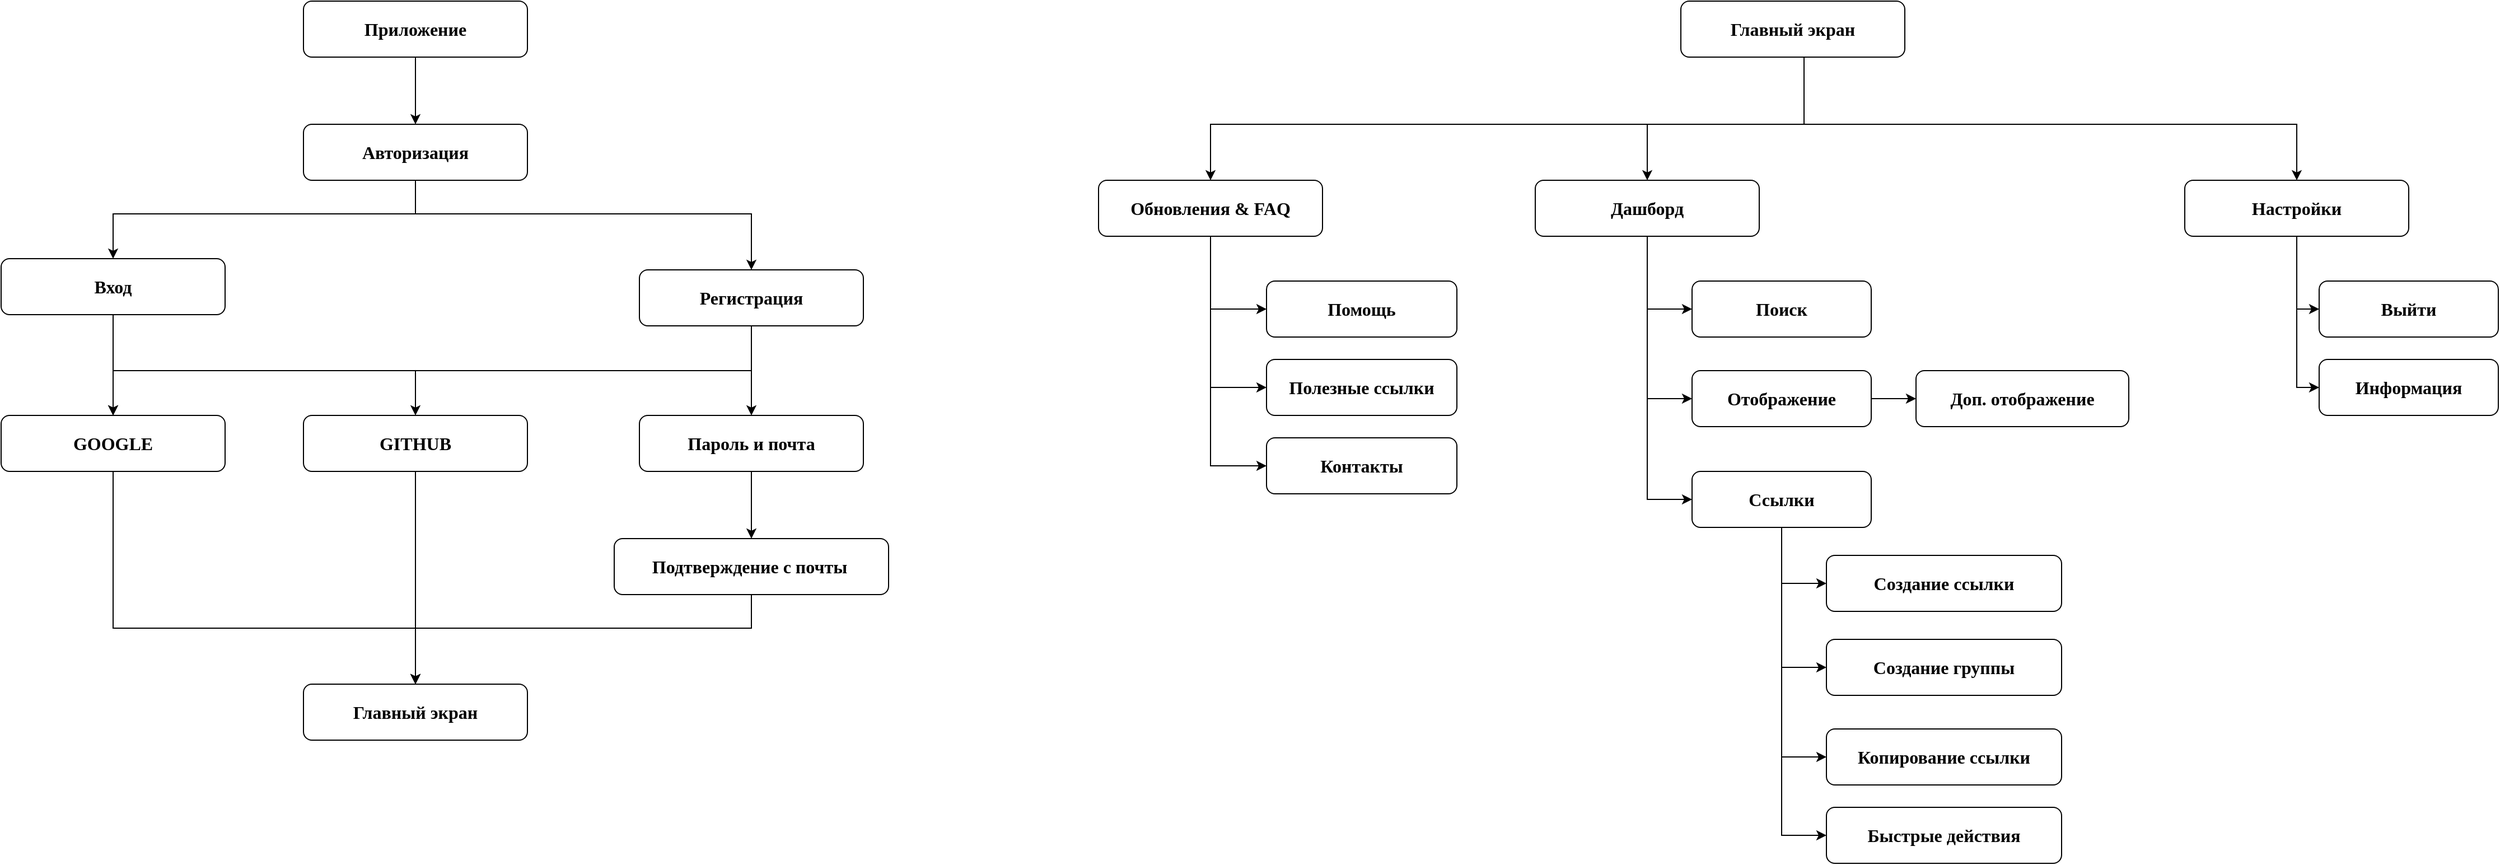 <mxfile version="21.3.5" type="github">
  <diagram name="Page-1" id="52a04d89-c75d-2922-d76d-85b35f80e030">
    <mxGraphModel dx="3887" dy="914" grid="1" gridSize="10" guides="1" tooltips="1" connect="1" arrows="1" fold="1" page="1" pageScale="1" pageWidth="1100" pageHeight="850" background="none" math="0" shadow="0">
      <root>
        <mxCell id="0" />
        <mxCell id="1" parent="0" />
        <mxCell id="WqvIRTkH4l0Zexk1lBVL-6" style="edgeStyle=orthogonalEdgeStyle;rounded=0;orthogonalLoop=1;jettySize=auto;html=1;entryX=0.5;entryY=0;entryDx=0;entryDy=0;" edge="1" parent="1" source="WqvIRTkH4l0Zexk1lBVL-4" target="WqvIRTkH4l0Zexk1lBVL-5">
          <mxGeometry relative="1" as="geometry" />
        </mxCell>
        <mxCell id="WqvIRTkH4l0Zexk1lBVL-4" value="&lt;b&gt;&lt;font style=&quot;font-size: 16px;&quot;&gt;Приложение&lt;/font&gt;&lt;/b&gt;" style="whiteSpace=wrap;html=1;rounded=1;shadow=0;comic=0;labelBackgroundColor=none;strokeWidth=1;fontFamily=Comic Sans MS;fontSize=12;align=center;" vertex="1" parent="1">
          <mxGeometry x="-960" y="30" width="200" height="50" as="geometry" />
        </mxCell>
        <mxCell id="WqvIRTkH4l0Zexk1lBVL-9" style="edgeStyle=orthogonalEdgeStyle;rounded=0;orthogonalLoop=1;jettySize=auto;html=1;entryX=0.5;entryY=0;entryDx=0;entryDy=0;" edge="1" parent="1" source="WqvIRTkH4l0Zexk1lBVL-5" target="WqvIRTkH4l0Zexk1lBVL-7">
          <mxGeometry relative="1" as="geometry">
            <Array as="points">
              <mxPoint x="-860" y="220" />
              <mxPoint x="-1130" y="220" />
            </Array>
          </mxGeometry>
        </mxCell>
        <mxCell id="WqvIRTkH4l0Zexk1lBVL-10" style="edgeStyle=orthogonalEdgeStyle;rounded=0;orthogonalLoop=1;jettySize=auto;html=1;" edge="1" parent="1" source="WqvIRTkH4l0Zexk1lBVL-5" target="WqvIRTkH4l0Zexk1lBVL-8">
          <mxGeometry relative="1" as="geometry">
            <Array as="points">
              <mxPoint x="-860" y="220" />
              <mxPoint x="-560" y="220" />
            </Array>
          </mxGeometry>
        </mxCell>
        <mxCell id="WqvIRTkH4l0Zexk1lBVL-5" value="&lt;b&gt;&lt;font style=&quot;font-size: 16px;&quot;&gt;Авторизация&lt;/font&gt;&lt;/b&gt;" style="whiteSpace=wrap;html=1;rounded=1;shadow=0;comic=0;labelBackgroundColor=none;strokeWidth=1;fontFamily=Comic Sans MS;fontSize=12;align=center;" vertex="1" parent="1">
          <mxGeometry x="-960" y="140" width="200" height="50" as="geometry" />
        </mxCell>
        <mxCell id="WqvIRTkH4l0Zexk1lBVL-169" style="edgeStyle=orthogonalEdgeStyle;rounded=0;orthogonalLoop=1;jettySize=auto;html=1;entryX=0.5;entryY=0;entryDx=0;entryDy=0;" edge="1" parent="1" source="WqvIRTkH4l0Zexk1lBVL-7" target="WqvIRTkH4l0Zexk1lBVL-12">
          <mxGeometry relative="1" as="geometry">
            <Array as="points">
              <mxPoint x="-1130" y="370" />
              <mxPoint x="-1130" y="370" />
            </Array>
          </mxGeometry>
        </mxCell>
        <mxCell id="WqvIRTkH4l0Zexk1lBVL-7" value="&lt;b&gt;&lt;font style=&quot;font-size: 16px;&quot;&gt;Вход&lt;/font&gt;&lt;/b&gt;" style="whiteSpace=wrap;html=1;rounded=1;shadow=0;comic=0;labelBackgroundColor=none;strokeWidth=1;fontFamily=Comic Sans MS;fontSize=12;align=center;" vertex="1" parent="1">
          <mxGeometry x="-1230" y="260" width="200" height="50" as="geometry" />
        </mxCell>
        <mxCell id="WqvIRTkH4l0Zexk1lBVL-170" style="edgeStyle=orthogonalEdgeStyle;rounded=0;orthogonalLoop=1;jettySize=auto;html=1;entryX=0.5;entryY=0;entryDx=0;entryDy=0;" edge="1" parent="1" source="WqvIRTkH4l0Zexk1lBVL-8" target="WqvIRTkH4l0Zexk1lBVL-13">
          <mxGeometry relative="1" as="geometry" />
        </mxCell>
        <mxCell id="WqvIRTkH4l0Zexk1lBVL-171" style="edgeStyle=orthogonalEdgeStyle;rounded=0;orthogonalLoop=1;jettySize=auto;html=1;" edge="1" parent="1" source="WqvIRTkH4l0Zexk1lBVL-8" target="WqvIRTkH4l0Zexk1lBVL-11">
          <mxGeometry relative="1" as="geometry">
            <Array as="points">
              <mxPoint x="-560" y="360" />
              <mxPoint x="-860" y="360" />
            </Array>
          </mxGeometry>
        </mxCell>
        <mxCell id="WqvIRTkH4l0Zexk1lBVL-172" style="edgeStyle=orthogonalEdgeStyle;rounded=0;orthogonalLoop=1;jettySize=auto;html=1;entryX=0.5;entryY=0;entryDx=0;entryDy=0;" edge="1" parent="1" source="WqvIRTkH4l0Zexk1lBVL-8" target="WqvIRTkH4l0Zexk1lBVL-12">
          <mxGeometry relative="1" as="geometry">
            <Array as="points">
              <mxPoint x="-560" y="360" />
              <mxPoint x="-1130" y="360" />
            </Array>
          </mxGeometry>
        </mxCell>
        <mxCell id="WqvIRTkH4l0Zexk1lBVL-8" value="&lt;b&gt;&lt;font style=&quot;font-size: 16px;&quot;&gt;Регистрация&lt;/font&gt;&lt;/b&gt;" style="whiteSpace=wrap;html=1;rounded=1;shadow=0;comic=0;labelBackgroundColor=none;strokeWidth=1;fontFamily=Comic Sans MS;fontSize=12;align=center;" vertex="1" parent="1">
          <mxGeometry x="-660" y="270" width="200" height="50" as="geometry" />
        </mxCell>
        <mxCell id="WqvIRTkH4l0Zexk1lBVL-177" style="edgeStyle=orthogonalEdgeStyle;rounded=0;orthogonalLoop=1;jettySize=auto;html=1;" edge="1" parent="1" source="WqvIRTkH4l0Zexk1lBVL-11" target="WqvIRTkH4l0Zexk1lBVL-173">
          <mxGeometry relative="1" as="geometry" />
        </mxCell>
        <mxCell id="WqvIRTkH4l0Zexk1lBVL-11" value="&lt;span style=&quot;font-size: 16px;&quot;&gt;&lt;b&gt;GITHUB&lt;/b&gt;&lt;/span&gt;" style="whiteSpace=wrap;html=1;rounded=1;shadow=0;comic=0;labelBackgroundColor=none;strokeWidth=1;fontFamily=Comic Sans MS;fontSize=12;align=center;" vertex="1" parent="1">
          <mxGeometry x="-960" y="400" width="200" height="50" as="geometry" />
        </mxCell>
        <mxCell id="WqvIRTkH4l0Zexk1lBVL-178" style="edgeStyle=orthogonalEdgeStyle;rounded=0;orthogonalLoop=1;jettySize=auto;html=1;entryX=0.5;entryY=0;entryDx=0;entryDy=0;" edge="1" parent="1" source="WqvIRTkH4l0Zexk1lBVL-12" target="WqvIRTkH4l0Zexk1lBVL-173">
          <mxGeometry relative="1" as="geometry">
            <Array as="points">
              <mxPoint x="-1130" y="590" />
              <mxPoint x="-860" y="590" />
            </Array>
          </mxGeometry>
        </mxCell>
        <mxCell id="WqvIRTkH4l0Zexk1lBVL-12" value="&lt;span style=&quot;font-size: 16px;&quot;&gt;&lt;b&gt;GOOGLE&lt;/b&gt;&lt;/span&gt;" style="whiteSpace=wrap;html=1;rounded=1;shadow=0;comic=0;labelBackgroundColor=none;strokeWidth=1;fontFamily=Comic Sans MS;fontSize=12;align=center;" vertex="1" parent="1">
          <mxGeometry x="-1230" y="400" width="200" height="50" as="geometry" />
        </mxCell>
        <mxCell id="WqvIRTkH4l0Zexk1lBVL-175" style="edgeStyle=orthogonalEdgeStyle;rounded=0;orthogonalLoop=1;jettySize=auto;html=1;entryX=0.5;entryY=0;entryDx=0;entryDy=0;" edge="1" parent="1" source="WqvIRTkH4l0Zexk1lBVL-13" target="WqvIRTkH4l0Zexk1lBVL-174">
          <mxGeometry relative="1" as="geometry" />
        </mxCell>
        <mxCell id="WqvIRTkH4l0Zexk1lBVL-13" value="&lt;span style=&quot;font-size: 16px;&quot;&gt;&lt;b&gt;Пароль и почта&lt;/b&gt;&lt;/span&gt;" style="whiteSpace=wrap;html=1;rounded=1;shadow=0;comic=0;labelBackgroundColor=none;strokeWidth=1;fontFamily=Comic Sans MS;fontSize=12;align=center;" vertex="1" parent="1">
          <mxGeometry x="-660" y="400" width="200" height="50" as="geometry" />
        </mxCell>
        <mxCell id="WqvIRTkH4l0Zexk1lBVL-173" value="&lt;b&gt;&lt;font style=&quot;font-size: 16px;&quot;&gt;Главный экран&lt;/font&gt;&lt;/b&gt;" style="whiteSpace=wrap;html=1;rounded=1;shadow=0;comic=0;labelBackgroundColor=none;strokeWidth=1;fontFamily=Comic Sans MS;fontSize=12;align=center;" vertex="1" parent="1">
          <mxGeometry x="-960" y="640" width="200" height="50" as="geometry" />
        </mxCell>
        <mxCell id="WqvIRTkH4l0Zexk1lBVL-179" style="edgeStyle=orthogonalEdgeStyle;rounded=0;orthogonalLoop=1;jettySize=auto;html=1;entryX=0.5;entryY=0;entryDx=0;entryDy=0;" edge="1" parent="1" source="WqvIRTkH4l0Zexk1lBVL-174" target="WqvIRTkH4l0Zexk1lBVL-173">
          <mxGeometry relative="1" as="geometry">
            <Array as="points">
              <mxPoint x="-560" y="590" />
              <mxPoint x="-860" y="590" />
            </Array>
          </mxGeometry>
        </mxCell>
        <mxCell id="WqvIRTkH4l0Zexk1lBVL-174" value="&lt;span style=&quot;font-size: 16px;&quot;&gt;&lt;b&gt;Подтверждение&lt;/b&gt;&lt;/span&gt;&lt;b style=&quot;font-size: 16px;&quot;&gt;&amp;nbsp;с почты&amp;nbsp;&lt;/b&gt;" style="whiteSpace=wrap;html=1;rounded=1;shadow=0;comic=0;labelBackgroundColor=none;strokeWidth=1;fontFamily=Comic Sans MS;fontSize=12;align=center;" vertex="1" parent="1">
          <mxGeometry x="-682.5" y="510" width="245" height="50" as="geometry" />
        </mxCell>
        <mxCell id="WqvIRTkH4l0Zexk1lBVL-185" style="edgeStyle=orthogonalEdgeStyle;rounded=0;orthogonalLoop=1;jettySize=auto;html=1;entryX=0.5;entryY=0;entryDx=0;entryDy=0;" edge="1" parent="1" source="WqvIRTkH4l0Zexk1lBVL-180" target="WqvIRTkH4l0Zexk1lBVL-184">
          <mxGeometry relative="1" as="geometry">
            <Array as="points">
              <mxPoint x="380" y="140" />
              <mxPoint x="240" y="140" />
            </Array>
          </mxGeometry>
        </mxCell>
        <mxCell id="WqvIRTkH4l0Zexk1lBVL-188" style="edgeStyle=orthogonalEdgeStyle;rounded=0;orthogonalLoop=1;jettySize=auto;html=1;" edge="1" parent="1" source="WqvIRTkH4l0Zexk1lBVL-180" target="WqvIRTkH4l0Zexk1lBVL-186">
          <mxGeometry relative="1" as="geometry">
            <Array as="points">
              <mxPoint x="380" y="140" />
              <mxPoint x="-150" y="140" />
            </Array>
          </mxGeometry>
        </mxCell>
        <mxCell id="WqvIRTkH4l0Zexk1lBVL-189" style="edgeStyle=orthogonalEdgeStyle;rounded=0;orthogonalLoop=1;jettySize=auto;html=1;entryX=0.5;entryY=0;entryDx=0;entryDy=0;" edge="1" parent="1" source="WqvIRTkH4l0Zexk1lBVL-180" target="WqvIRTkH4l0Zexk1lBVL-181">
          <mxGeometry relative="1" as="geometry">
            <Array as="points">
              <mxPoint x="380" y="140" />
              <mxPoint x="820" y="140" />
            </Array>
          </mxGeometry>
        </mxCell>
        <mxCell id="WqvIRTkH4l0Zexk1lBVL-180" value="&lt;b&gt;&lt;font style=&quot;font-size: 16px;&quot;&gt;Главный экран&lt;/font&gt;&lt;/b&gt;" style="whiteSpace=wrap;html=1;rounded=1;shadow=0;comic=0;labelBackgroundColor=none;strokeWidth=1;fontFamily=Comic Sans MS;fontSize=12;align=center;" vertex="1" parent="1">
          <mxGeometry x="270" y="30" width="200" height="50" as="geometry" />
        </mxCell>
        <mxCell id="WqvIRTkH4l0Zexk1lBVL-215" style="edgeStyle=orthogonalEdgeStyle;rounded=0;orthogonalLoop=1;jettySize=auto;html=1;entryX=0;entryY=0.5;entryDx=0;entryDy=0;" edge="1" parent="1" source="WqvIRTkH4l0Zexk1lBVL-181" target="WqvIRTkH4l0Zexk1lBVL-214">
          <mxGeometry relative="1" as="geometry" />
        </mxCell>
        <mxCell id="WqvIRTkH4l0Zexk1lBVL-217" style="edgeStyle=orthogonalEdgeStyle;rounded=0;orthogonalLoop=1;jettySize=auto;html=1;entryX=0;entryY=0.5;entryDx=0;entryDy=0;" edge="1" parent="1" source="WqvIRTkH4l0Zexk1lBVL-181" target="WqvIRTkH4l0Zexk1lBVL-216">
          <mxGeometry relative="1" as="geometry" />
        </mxCell>
        <mxCell id="WqvIRTkH4l0Zexk1lBVL-181" value="&lt;b style=&quot;border-color: var(--border-color);&quot;&gt;&lt;font style=&quot;border-color: var(--border-color); font-size: 16px;&quot;&gt;Настройки&lt;/font&gt;&lt;/b&gt;" style="whiteSpace=wrap;html=1;rounded=1;shadow=0;comic=0;labelBackgroundColor=none;strokeWidth=1;fontFamily=Comic Sans MS;fontSize=12;align=center;" vertex="1" parent="1">
          <mxGeometry x="720" y="190" width="200" height="50" as="geometry" />
        </mxCell>
        <mxCell id="WqvIRTkH4l0Zexk1lBVL-197" style="edgeStyle=orthogonalEdgeStyle;rounded=0;orthogonalLoop=1;jettySize=auto;html=1;entryX=0;entryY=0.5;entryDx=0;entryDy=0;" edge="1" parent="1" source="WqvIRTkH4l0Zexk1lBVL-184" target="WqvIRTkH4l0Zexk1lBVL-196">
          <mxGeometry relative="1" as="geometry" />
        </mxCell>
        <mxCell id="WqvIRTkH4l0Zexk1lBVL-199" style="edgeStyle=orthogonalEdgeStyle;rounded=0;orthogonalLoop=1;jettySize=auto;html=1;entryX=0;entryY=0.5;entryDx=0;entryDy=0;" edge="1" parent="1" source="WqvIRTkH4l0Zexk1lBVL-184" target="WqvIRTkH4l0Zexk1lBVL-198">
          <mxGeometry relative="1" as="geometry" />
        </mxCell>
        <mxCell id="WqvIRTkH4l0Zexk1lBVL-210" style="edgeStyle=orthogonalEdgeStyle;rounded=0;orthogonalLoop=1;jettySize=auto;html=1;entryX=0;entryY=0.5;entryDx=0;entryDy=0;" edge="1" parent="1" source="WqvIRTkH4l0Zexk1lBVL-184" target="WqvIRTkH4l0Zexk1lBVL-209">
          <mxGeometry relative="1" as="geometry" />
        </mxCell>
        <mxCell id="WqvIRTkH4l0Zexk1lBVL-184" value="&lt;b&gt;&lt;font style=&quot;font-size: 16px;&quot;&gt;Дашборд&lt;/font&gt;&lt;/b&gt;" style="whiteSpace=wrap;html=1;rounded=1;shadow=0;comic=0;labelBackgroundColor=none;strokeWidth=1;fontFamily=Comic Sans MS;fontSize=12;align=center;" vertex="1" parent="1">
          <mxGeometry x="140" y="190" width="200" height="50" as="geometry" />
        </mxCell>
        <mxCell id="WqvIRTkH4l0Zexk1lBVL-193" style="edgeStyle=orthogonalEdgeStyle;rounded=0;orthogonalLoop=1;jettySize=auto;html=1;entryX=0;entryY=0.5;entryDx=0;entryDy=0;" edge="1" parent="1" source="WqvIRTkH4l0Zexk1lBVL-186" target="WqvIRTkH4l0Zexk1lBVL-190">
          <mxGeometry relative="1" as="geometry" />
        </mxCell>
        <mxCell id="WqvIRTkH4l0Zexk1lBVL-194" style="edgeStyle=orthogonalEdgeStyle;rounded=0;orthogonalLoop=1;jettySize=auto;html=1;entryX=0;entryY=0.5;entryDx=0;entryDy=0;" edge="1" parent="1" source="WqvIRTkH4l0Zexk1lBVL-186" target="WqvIRTkH4l0Zexk1lBVL-191">
          <mxGeometry relative="1" as="geometry" />
        </mxCell>
        <mxCell id="WqvIRTkH4l0Zexk1lBVL-195" style="edgeStyle=orthogonalEdgeStyle;rounded=0;orthogonalLoop=1;jettySize=auto;html=1;entryX=0;entryY=0.5;entryDx=0;entryDy=0;" edge="1" parent="1" source="WqvIRTkH4l0Zexk1lBVL-186" target="WqvIRTkH4l0Zexk1lBVL-192">
          <mxGeometry relative="1" as="geometry" />
        </mxCell>
        <mxCell id="WqvIRTkH4l0Zexk1lBVL-186" value="&lt;b&gt;&lt;font style=&quot;font-size: 16px;&quot;&gt;Обновления &amp;amp; FAQ&lt;/font&gt;&lt;/b&gt;" style="whiteSpace=wrap;html=1;rounded=1;shadow=0;comic=0;labelBackgroundColor=none;strokeWidth=1;fontFamily=Comic Sans MS;fontSize=12;align=center;" vertex="1" parent="1">
          <mxGeometry x="-250" y="190" width="200" height="50" as="geometry" />
        </mxCell>
        <mxCell id="WqvIRTkH4l0Zexk1lBVL-190" value="&lt;b&gt;&lt;font style=&quot;font-size: 16px;&quot;&gt;Помощь&lt;/font&gt;&lt;/b&gt;" style="whiteSpace=wrap;html=1;rounded=1;shadow=0;comic=0;labelBackgroundColor=none;strokeWidth=1;fontFamily=Comic Sans MS;fontSize=12;align=center;" vertex="1" parent="1">
          <mxGeometry x="-100" y="280" width="170" height="50" as="geometry" />
        </mxCell>
        <mxCell id="WqvIRTkH4l0Zexk1lBVL-191" value="&lt;b&gt;&lt;font style=&quot;font-size: 16px;&quot;&gt;Полезные ссылки&lt;/font&gt;&lt;/b&gt;" style="whiteSpace=wrap;html=1;rounded=1;shadow=0;comic=0;labelBackgroundColor=none;strokeWidth=1;fontFamily=Comic Sans MS;fontSize=12;align=center;" vertex="1" parent="1">
          <mxGeometry x="-100" y="350" width="170" height="50" as="geometry" />
        </mxCell>
        <mxCell id="WqvIRTkH4l0Zexk1lBVL-192" value="&lt;b&gt;&lt;font style=&quot;font-size: 16px;&quot;&gt;Контакты&lt;/font&gt;&lt;/b&gt;" style="whiteSpace=wrap;html=1;rounded=1;shadow=0;comic=0;labelBackgroundColor=none;strokeWidth=1;fontFamily=Comic Sans MS;fontSize=12;align=center;" vertex="1" parent="1">
          <mxGeometry x="-100" y="420" width="170" height="50" as="geometry" />
        </mxCell>
        <mxCell id="WqvIRTkH4l0Zexk1lBVL-196" value="&lt;b&gt;&lt;font style=&quot;font-size: 16px;&quot;&gt;Поиск&lt;/font&gt;&lt;/b&gt;" style="whiteSpace=wrap;html=1;rounded=1;shadow=0;comic=0;labelBackgroundColor=none;strokeWidth=1;fontFamily=Comic Sans MS;fontSize=12;align=center;" vertex="1" parent="1">
          <mxGeometry x="280" y="280" width="160" height="50" as="geometry" />
        </mxCell>
        <mxCell id="WqvIRTkH4l0Zexk1lBVL-202" style="edgeStyle=orthogonalEdgeStyle;rounded=0;orthogonalLoop=1;jettySize=auto;html=1;entryX=0;entryY=0.5;entryDx=0;entryDy=0;" edge="1" parent="1" source="WqvIRTkH4l0Zexk1lBVL-198" target="WqvIRTkH4l0Zexk1lBVL-200">
          <mxGeometry relative="1" as="geometry" />
        </mxCell>
        <mxCell id="WqvIRTkH4l0Zexk1lBVL-204" style="edgeStyle=orthogonalEdgeStyle;rounded=0;orthogonalLoop=1;jettySize=auto;html=1;entryX=0;entryY=0.5;entryDx=0;entryDy=0;" edge="1" parent="1" source="WqvIRTkH4l0Zexk1lBVL-198" target="WqvIRTkH4l0Zexk1lBVL-203">
          <mxGeometry relative="1" as="geometry" />
        </mxCell>
        <mxCell id="WqvIRTkH4l0Zexk1lBVL-207" style="edgeStyle=orthogonalEdgeStyle;rounded=0;orthogonalLoop=1;jettySize=auto;html=1;entryX=0;entryY=0.5;entryDx=0;entryDy=0;" edge="1" parent="1" source="WqvIRTkH4l0Zexk1lBVL-198" target="WqvIRTkH4l0Zexk1lBVL-205">
          <mxGeometry relative="1" as="geometry" />
        </mxCell>
        <mxCell id="WqvIRTkH4l0Zexk1lBVL-208" style="edgeStyle=orthogonalEdgeStyle;rounded=0;orthogonalLoop=1;jettySize=auto;html=1;entryX=0;entryY=0.5;entryDx=0;entryDy=0;" edge="1" parent="1" source="WqvIRTkH4l0Zexk1lBVL-198" target="WqvIRTkH4l0Zexk1lBVL-206">
          <mxGeometry relative="1" as="geometry" />
        </mxCell>
        <mxCell id="WqvIRTkH4l0Zexk1lBVL-198" value="&lt;span style=&quot;font-size: 16px;&quot;&gt;&lt;b&gt;Ссылки&lt;/b&gt;&lt;/span&gt;" style="whiteSpace=wrap;html=1;rounded=1;shadow=0;comic=0;labelBackgroundColor=none;strokeWidth=1;fontFamily=Comic Sans MS;fontSize=12;align=center;" vertex="1" parent="1">
          <mxGeometry x="280" y="450" width="160" height="50" as="geometry" />
        </mxCell>
        <mxCell id="WqvIRTkH4l0Zexk1lBVL-200" value="&lt;span style=&quot;font-size: 16px;&quot;&gt;&lt;b&gt;Создание ссылки&lt;/b&gt;&lt;/span&gt;" style="whiteSpace=wrap;html=1;rounded=1;shadow=0;comic=0;labelBackgroundColor=none;strokeWidth=1;fontFamily=Comic Sans MS;fontSize=12;align=center;" vertex="1" parent="1">
          <mxGeometry x="400" y="525" width="210" height="50" as="geometry" />
        </mxCell>
        <mxCell id="WqvIRTkH4l0Zexk1lBVL-203" value="&lt;span style=&quot;font-size: 16px;&quot;&gt;&lt;b&gt;Создание группы&lt;/b&gt;&lt;/span&gt;" style="whiteSpace=wrap;html=1;rounded=1;shadow=0;comic=0;labelBackgroundColor=none;strokeWidth=1;fontFamily=Comic Sans MS;fontSize=12;align=center;" vertex="1" parent="1">
          <mxGeometry x="400" y="600" width="210" height="50" as="geometry" />
        </mxCell>
        <mxCell id="WqvIRTkH4l0Zexk1lBVL-205" value="&lt;span style=&quot;font-size: 16px;&quot;&gt;&lt;b&gt;Копирование ссылки&lt;/b&gt;&lt;/span&gt;" style="whiteSpace=wrap;html=1;rounded=1;shadow=0;comic=0;labelBackgroundColor=none;strokeWidth=1;fontFamily=Comic Sans MS;fontSize=12;align=center;" vertex="1" parent="1">
          <mxGeometry x="400" y="680" width="210" height="50" as="geometry" />
        </mxCell>
        <mxCell id="WqvIRTkH4l0Zexk1lBVL-206" value="&lt;span style=&quot;font-size: 16px;&quot;&gt;&lt;b&gt;Быстрые действия&lt;/b&gt;&lt;/span&gt;" style="whiteSpace=wrap;html=1;rounded=1;shadow=0;comic=0;labelBackgroundColor=none;strokeWidth=1;fontFamily=Comic Sans MS;fontSize=12;align=center;" vertex="1" parent="1">
          <mxGeometry x="400" y="750" width="210" height="50" as="geometry" />
        </mxCell>
        <mxCell id="WqvIRTkH4l0Zexk1lBVL-213" style="edgeStyle=orthogonalEdgeStyle;rounded=0;orthogonalLoop=1;jettySize=auto;html=1;exitX=1;exitY=0.5;exitDx=0;exitDy=0;entryX=0;entryY=0.5;entryDx=0;entryDy=0;" edge="1" parent="1" source="WqvIRTkH4l0Zexk1lBVL-209" target="WqvIRTkH4l0Zexk1lBVL-211">
          <mxGeometry relative="1" as="geometry" />
        </mxCell>
        <mxCell id="WqvIRTkH4l0Zexk1lBVL-209" value="&lt;b&gt;&lt;font style=&quot;font-size: 16px;&quot;&gt;Отображение&lt;/font&gt;&lt;/b&gt;" style="whiteSpace=wrap;html=1;rounded=1;shadow=0;comic=0;labelBackgroundColor=none;strokeWidth=1;fontFamily=Comic Sans MS;fontSize=12;align=center;" vertex="1" parent="1">
          <mxGeometry x="280" y="360" width="160" height="50" as="geometry" />
        </mxCell>
        <mxCell id="WqvIRTkH4l0Zexk1lBVL-211" value="&lt;b&gt;&lt;font style=&quot;font-size: 16px;&quot;&gt;Доп. отображение&lt;/font&gt;&lt;/b&gt;" style="whiteSpace=wrap;html=1;rounded=1;shadow=0;comic=0;labelBackgroundColor=none;strokeWidth=1;fontFamily=Comic Sans MS;fontSize=12;align=center;" vertex="1" parent="1">
          <mxGeometry x="480" y="360" width="190" height="50" as="geometry" />
        </mxCell>
        <mxCell id="WqvIRTkH4l0Zexk1lBVL-214" value="&lt;b&gt;&lt;font style=&quot;font-size: 16px;&quot;&gt;Выйти&lt;/font&gt;&lt;/b&gt;" style="whiteSpace=wrap;html=1;rounded=1;shadow=0;comic=0;labelBackgroundColor=none;strokeWidth=1;fontFamily=Comic Sans MS;fontSize=12;align=center;" vertex="1" parent="1">
          <mxGeometry x="840" y="280" width="160" height="50" as="geometry" />
        </mxCell>
        <mxCell id="WqvIRTkH4l0Zexk1lBVL-216" value="&lt;b&gt;&lt;font style=&quot;font-size: 16px;&quot;&gt;Информация&lt;/font&gt;&lt;/b&gt;" style="whiteSpace=wrap;html=1;rounded=1;shadow=0;comic=0;labelBackgroundColor=none;strokeWidth=1;fontFamily=Comic Sans MS;fontSize=12;align=center;" vertex="1" parent="1">
          <mxGeometry x="840" y="350" width="160" height="50" as="geometry" />
        </mxCell>
      </root>
    </mxGraphModel>
  </diagram>
</mxfile>
